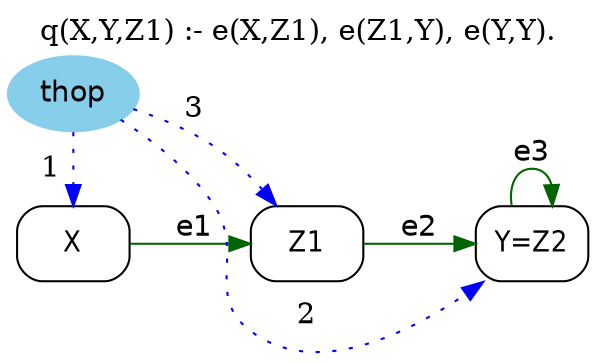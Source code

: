 digraph G {
	graph [bb="0,0,269.19,165.51",
		label="q(X,Y,Z1) :- e(X,Z1), e(Z1,Y), e(Y,Y).",
		labelloc=t,
		lheight=0.21,
		lp="134.6,154.01",
		lwidth=3.07,
		rankdir=LR
	];
	node [label="\N"];
	Z1	 [fontname="Helvetica-Narrow",
		height=0.5,
		pos="136.19,52.509",
		shape=box,
		style=rounded,
		width=0.75];
	Y	 [fontname="Helvetica-Narrow",
		height=0.5,
		label="Y=Z2",
		pos="242.19,52.509",
		shape=box,
		style=rounded,
		width=0.75];
	Z1 -> Y	 [color=darkgreen,
		fontname=helvetica,
		label=e2,
		lp="189.19,60.009",
		pos="e,214.85,52.509 163.22,52.509 175.83,52.509 191.05,52.509 204.74,52.509"];
	Y -> Y	 [color=darkgreen,
		fontname=helvetica,
		label=e3,
		lp="242.19,96.009",
		pos="e,251.6,70.662 232.79,70.662 231.34,80.048 234.48,88.509 242.19,88.509 246.9,88.509 249.9,85.367 251.2,80.789"];
	X	 [fontname="Helvetica-Narrow",
		height=0.5,
		pos="28.597,52.509",
		shape=box,
		style=rounded,
		width=0.75];
	X -> Z1	 [color=darkgreen,
		fontname=helvetica,
		label=e1,
		lp="83.195,60.009",
		pos="e,109.05,52.509 55.749,52.509 68.747,52.509 84.521,52.509 98.646,52.509"];
	thop	 [color=skyblue,
		fillcolor=skyblue,
		fontname=helvetica,
		height=0.5,
		pos="28.597,124.51",
		shape=oval,
		style="filled,rounded",
		width=0.79437];
	thop -> Z1	 [color=blue,
		constraint=false,
		label=3,
		lp="83.195,116.01",
		pos="e,121.9,70.861 54.803,116.85 66.513,112.74 80.136,106.97 91.195,99.509 99.723,93.756 107.88,86.148 114.85,78.734",
		style=dotted];
	thop -> Y	 [color=blue,
		constraint=false,
		label=2,
		lp="136.19,18.009",
		pos="e,219.9,34.218 49.099,111.81 62.862,102.29 80.388,88.092 91.195,71.509 106.63,47.828 86.555,27.434 109.19,10.509 139.6,-12.221 182.65,\
8.6429 211.45,28.23",
		style=dotted];
	thop -> X	 [color=blue,
		constraint=false,
		label=1,
		lp="18.097,88.509",
		pos="e,28.597,70.678 28.597,106.1 28.597,98.45 28.597,89.401 28.597,80.937",
		style=dotted];
}
